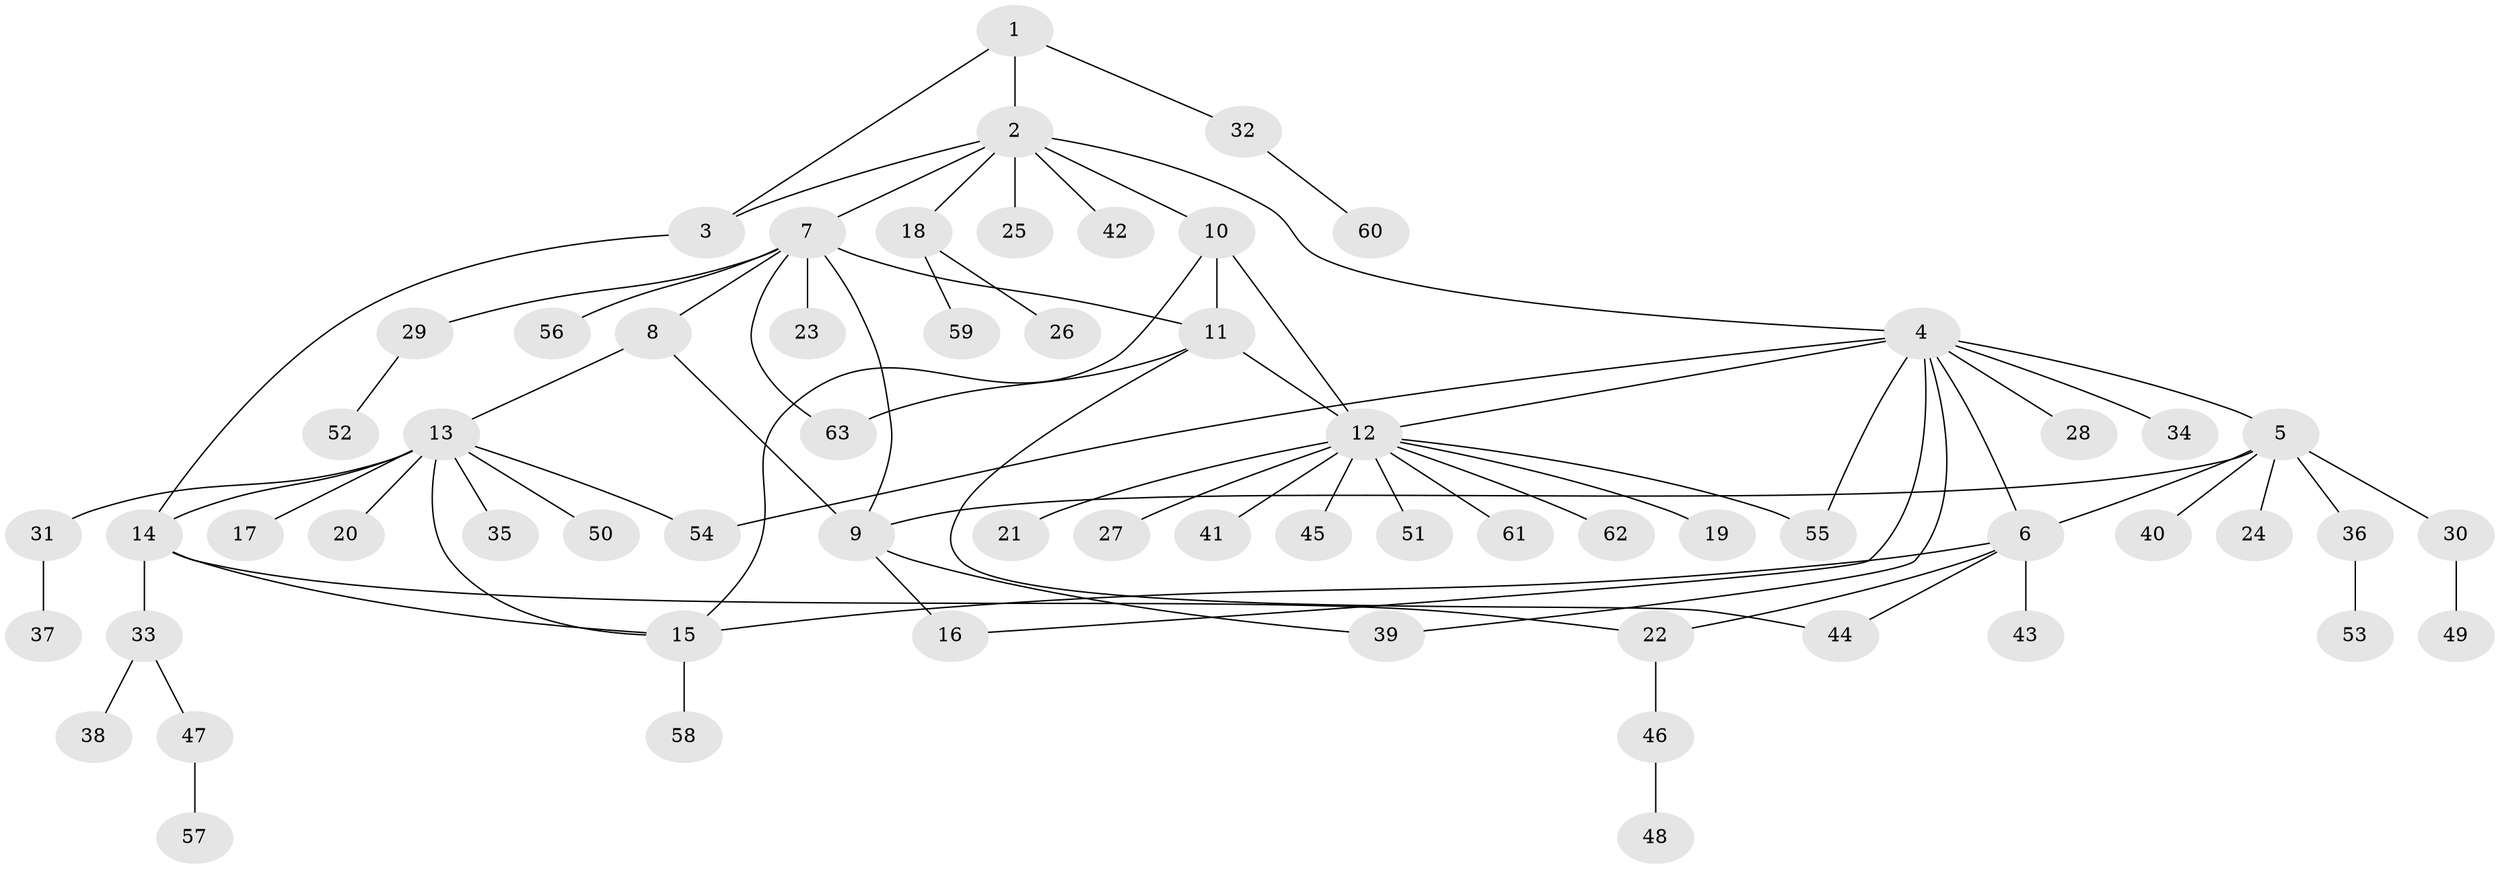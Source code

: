// Generated by graph-tools (version 1.1) at 2025/55/03/09/25 04:55:05]
// undirected, 63 vertices, 80 edges
graph export_dot {
graph [start="1"]
  node [color=gray90,style=filled];
  1;
  2;
  3;
  4;
  5;
  6;
  7;
  8;
  9;
  10;
  11;
  12;
  13;
  14;
  15;
  16;
  17;
  18;
  19;
  20;
  21;
  22;
  23;
  24;
  25;
  26;
  27;
  28;
  29;
  30;
  31;
  32;
  33;
  34;
  35;
  36;
  37;
  38;
  39;
  40;
  41;
  42;
  43;
  44;
  45;
  46;
  47;
  48;
  49;
  50;
  51;
  52;
  53;
  54;
  55;
  56;
  57;
  58;
  59;
  60;
  61;
  62;
  63;
  1 -- 2;
  1 -- 3;
  1 -- 32;
  2 -- 3;
  2 -- 4;
  2 -- 7;
  2 -- 10;
  2 -- 18;
  2 -- 25;
  2 -- 42;
  3 -- 14;
  4 -- 5;
  4 -- 6;
  4 -- 12;
  4 -- 16;
  4 -- 28;
  4 -- 34;
  4 -- 39;
  4 -- 54;
  4 -- 55;
  5 -- 6;
  5 -- 9;
  5 -- 24;
  5 -- 30;
  5 -- 36;
  5 -- 40;
  6 -- 15;
  6 -- 22;
  6 -- 43;
  6 -- 44;
  7 -- 8;
  7 -- 9;
  7 -- 11;
  7 -- 23;
  7 -- 29;
  7 -- 56;
  7 -- 63;
  8 -- 9;
  8 -- 13;
  9 -- 16;
  9 -- 39;
  10 -- 11;
  10 -- 12;
  10 -- 15;
  11 -- 12;
  11 -- 44;
  11 -- 63;
  12 -- 19;
  12 -- 21;
  12 -- 27;
  12 -- 41;
  12 -- 45;
  12 -- 51;
  12 -- 55;
  12 -- 61;
  12 -- 62;
  13 -- 14;
  13 -- 15;
  13 -- 17;
  13 -- 20;
  13 -- 31;
  13 -- 35;
  13 -- 50;
  13 -- 54;
  14 -- 15;
  14 -- 22;
  14 -- 33;
  15 -- 58;
  18 -- 26;
  18 -- 59;
  22 -- 46;
  29 -- 52;
  30 -- 49;
  31 -- 37;
  32 -- 60;
  33 -- 38;
  33 -- 47;
  36 -- 53;
  46 -- 48;
  47 -- 57;
}
